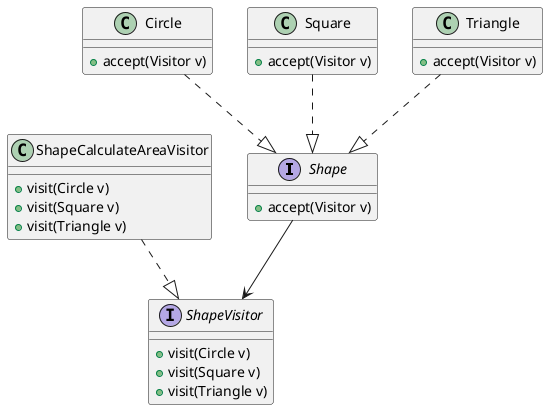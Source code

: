 @startuml visitor

interface Shape {
  + accept(Visitor v)
}

class Circle {
  + accept(Visitor v)
}

class Square {
  + accept(Visitor v)
}

class Triangle {
  + accept(Visitor v)
}

interface ShapeVisitor {
  + visit(Circle v)
  + visit(Square v)
  + visit(Triangle v)
}

class ShapeCalculateAreaVisitor {
  + visit(Circle v)
  + visit(Square v)
  + visit(Triangle v)
}

Circle ..|> Shape
Square ..|> Shape
Triangle ..|> Shape

ShapeCalculateAreaVisitor ..|> ShapeVisitor

Shape --> ShapeVisitor

@enduml